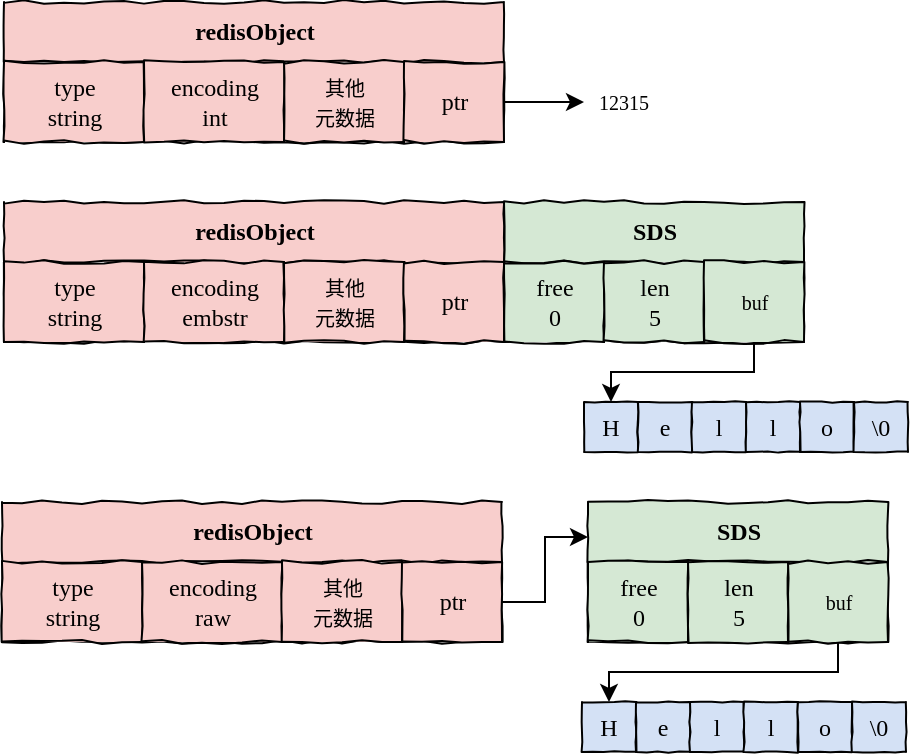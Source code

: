 <mxfile version="20.8.23" type="github"><diagram name="第 1 页" id="tjX4YTnmIuih3HkXrU-7"><mxGraphModel dx="544" dy="655" grid="1" gridSize="10" guides="1" tooltips="1" connect="1" arrows="1" fold="1" page="1" pageScale="1" pageWidth="827" pageHeight="1169" math="0" shadow="0"><root><mxCell id="0"/><mxCell id="1" parent="0"/><mxCell id="v3d_JhRxKOI993maeB9w-10" value="&lt;font style=&quot;&quot;&gt;redisObject&lt;/font&gt;" style="swimlane;childLayout=stackLayout;resizeParent=1;resizeParentMax=0;startSize=30;html=1;comic=1;strokeColor=default;fontFamily=Comic Sans MS;fontSize=12;fontColor=default;fillColor=#F8CECC;movable=1;resizable=1;rotatable=1;deletable=1;editable=1;locked=0;connectable=1;container=0;" vertex="1" parent="1"><mxGeometry x="120" y="300" width="250" height="70" as="geometry"><mxRectangle x="120" y="300" width="150" height="30" as="alternateBounds"/></mxGeometry></mxCell><mxCell id="v3d_JhRxKOI993maeB9w-24" value="&lt;font face=&quot;Comic Sans MS&quot;&gt;12315&lt;/font&gt;" style="text;html=1;strokeColor=none;fillColor=none;align=center;verticalAlign=middle;whiteSpace=wrap;rounded=0;fontSize=10;fontFamily=Times New Roman;fontColor=default;movable=1;resizable=1;rotatable=1;deletable=1;editable=1;locked=0;connectable=1;container=0;" vertex="1" parent="1"><mxGeometry x="410" y="335" width="40" height="30" as="geometry"/></mxCell><mxCell id="v3d_JhRxKOI993maeB9w-26" value="" style="endArrow=classic;html=1;rounded=0;fontFamily=Comic Sans MS;fontSize=12;fontColor=default;startSize=50;exitX=1;exitY=0.5;exitDx=0;exitDy=0;entryX=0;entryY=0.5;entryDx=0;entryDy=0;movable=1;resizable=1;rotatable=1;deletable=1;editable=1;locked=0;connectable=1;" edge="1" parent="1" source="v3d_JhRxKOI993maeB9w-23" target="v3d_JhRxKOI993maeB9w-24"><mxGeometry width="50" height="50" relative="1" as="geometry"><mxPoint x="388" y="340" as="sourcePoint"/><mxPoint x="438" y="290" as="targetPoint"/></mxGeometry></mxCell><mxCell id="v3d_JhRxKOI993maeB9w-11" value="&lt;span style=&quot;font-weight: normal;&quot;&gt;type&lt;br&gt;string&lt;br&gt;&lt;/span&gt;" style="swimlane;startSize=50;html=1;comic=1;strokeColor=default;fontFamily=Comic Sans MS;fontSize=12;fontColor=default;fillColor=#F8CECC;movable=1;resizable=1;rotatable=1;deletable=1;editable=1;locked=0;connectable=1;container=0;" vertex="1" parent="1"><mxGeometry x="120" y="330" width="70" height="40" as="geometry"/></mxCell><mxCell id="v3d_JhRxKOI993maeB9w-12" value="&lt;span style=&quot;font-weight: 400;&quot;&gt;encoding&lt;br&gt;int&lt;br&gt;&lt;/span&gt;" style="swimlane;startSize=50;html=1;comic=1;strokeColor=default;fontFamily=Comic Sans MS;fontSize=12;fontColor=default;fillColor=#F8CECC;movable=1;resizable=1;rotatable=1;deletable=1;editable=1;locked=0;connectable=1;container=0;" vertex="1" parent="1"><mxGeometry x="190" y="330" width="70" height="40" as="geometry"/></mxCell><mxCell id="v3d_JhRxKOI993maeB9w-13" value="&lt;span style=&quot;font-weight: normal;&quot;&gt;&lt;font style=&quot;font-size: 10px;&quot;&gt;其他&lt;br&gt;元数据&lt;/font&gt;&lt;/span&gt;" style="swimlane;startSize=50;html=1;comic=1;strokeColor=default;fontFamily=Comic Sans MS;fontSize=12;fontColor=default;fillColor=#F8CECC;movable=1;resizable=1;rotatable=1;deletable=1;editable=1;locked=0;connectable=1;container=0;" vertex="1" parent="1"><mxGeometry x="260" y="330" width="60" height="40" as="geometry"/></mxCell><mxCell id="v3d_JhRxKOI993maeB9w-23" value="&lt;span style=&quot;font-weight: normal;&quot;&gt;ptr&lt;/span&gt;" style="swimlane;startSize=50;html=1;comic=1;strokeColor=default;fontFamily=Comic Sans MS;fontSize=12;fontColor=default;fillColor=#F8CECC;movable=1;resizable=1;rotatable=1;deletable=1;editable=1;locked=0;connectable=1;container=0;" vertex="1" parent="1"><mxGeometry x="320" y="330" width="50" height="40" as="geometry"/></mxCell><mxCell id="v3d_JhRxKOI993maeB9w-59" value="&lt;font style=&quot;&quot;&gt;redisObject&lt;/font&gt;" style="swimlane;childLayout=stackLayout;resizeParent=1;resizeParentMax=0;startSize=30;html=1;comic=1;strokeColor=default;fontFamily=Comic Sans MS;fontSize=12;fontColor=default;fillColor=#F8CECC;movable=1;resizable=1;rotatable=1;deletable=1;editable=1;locked=0;connectable=1;" vertex="1" parent="1"><mxGeometry x="119" y="550" width="250" height="70" as="geometry"><mxRectangle x="120" y="300" width="150" height="30" as="alternateBounds"/></mxGeometry></mxCell><mxCell id="v3d_JhRxKOI993maeB9w-60" value="&lt;span style=&quot;font-weight: normal;&quot;&gt;type&lt;br&gt;string&lt;br&gt;&lt;/span&gt;" style="swimlane;startSize=50;html=1;comic=1;strokeColor=default;fontFamily=Comic Sans MS;fontSize=12;fontColor=default;fillColor=#F8CECC;movable=1;resizable=1;rotatable=1;deletable=1;editable=1;locked=0;connectable=1;" vertex="1" parent="v3d_JhRxKOI993maeB9w-59"><mxGeometry y="30" width="70" height="40" as="geometry"/></mxCell><mxCell id="v3d_JhRxKOI993maeB9w-61" value="&lt;span style=&quot;font-weight: 400;&quot;&gt;encoding&lt;br&gt;raw&lt;br&gt;&lt;/span&gt;" style="swimlane;startSize=50;html=1;comic=1;strokeColor=default;fontFamily=Comic Sans MS;fontSize=12;fontColor=default;fillColor=#F8CECC;movable=1;resizable=1;rotatable=1;deletable=1;editable=1;locked=0;connectable=1;" vertex="1" parent="v3d_JhRxKOI993maeB9w-59"><mxGeometry x="70" y="30" width="70" height="40" as="geometry"/></mxCell><mxCell id="v3d_JhRxKOI993maeB9w-62" value="&lt;span style=&quot;font-weight: normal;&quot;&gt;&lt;font style=&quot;font-size: 10px;&quot;&gt;其他&lt;br&gt;元数据&lt;/font&gt;&lt;/span&gt;" style="swimlane;startSize=50;html=1;comic=1;strokeColor=default;fontFamily=Comic Sans MS;fontSize=12;fontColor=default;fillColor=#F8CECC;movable=1;resizable=1;rotatable=1;deletable=1;editable=1;locked=0;connectable=1;" vertex="1" parent="v3d_JhRxKOI993maeB9w-59"><mxGeometry x="140" y="30" width="60" height="40" as="geometry"/></mxCell><mxCell id="v3d_JhRxKOI993maeB9w-63" value="&lt;span style=&quot;font-weight: normal;&quot;&gt;ptr&lt;/span&gt;" style="swimlane;startSize=50;html=1;comic=1;strokeColor=default;fontFamily=Comic Sans MS;fontSize=12;fontColor=default;fillColor=#F8CECC;movable=1;resizable=1;rotatable=1;deletable=1;editable=1;locked=0;connectable=1;" vertex="1" parent="v3d_JhRxKOI993maeB9w-59"><mxGeometry x="200" y="30" width="50" height="40" as="geometry"/></mxCell><mxCell id="v3d_JhRxKOI993maeB9w-64" value="" style="endArrow=classic;html=1;rounded=0;fontFamily=Comic Sans MS;fontSize=12;fontColor=default;startSize=50;exitX=1;exitY=0.5;exitDx=0;exitDy=0;entryX=0;entryY=0.25;entryDx=0;entryDy=0;movable=1;resizable=1;rotatable=1;deletable=1;editable=1;locked=0;connectable=1;strokeColor=default;edgeStyle=elbowEdgeStyle;" edge="1" parent="1" source="v3d_JhRxKOI993maeB9w-63" target="v3d_JhRxKOI993maeB9w-66"><mxGeometry width="50" height="50" relative="1" as="geometry"><mxPoint x="387" y="590" as="sourcePoint"/><mxPoint x="409" y="600.0" as="targetPoint"/></mxGeometry></mxCell><mxCell id="v3d_JhRxKOI993maeB9w-65" style="edgeStyle=elbowEdgeStyle;rounded=0;orthogonalLoop=1;jettySize=auto;html=1;exitX=0.5;exitY=1;exitDx=0;exitDy=0;strokeColor=default;fontFamily=Comic Sans MS;fontSize=12;fontColor=default;startSize=50;entryX=0.5;entryY=0;entryDx=0;entryDy=0;elbow=vertical;" edge="1" parent="1" source="v3d_JhRxKOI993maeB9w-69" target="v3d_JhRxKOI993maeB9w-71"><mxGeometry relative="1" as="geometry"><mxPoint x="429" y="640" as="targetPoint"/></mxGeometry></mxCell><mxCell id="v3d_JhRxKOI993maeB9w-66" value="&lt;font style=&quot;&quot;&gt;SDS&lt;/font&gt;" style="swimlane;childLayout=stackLayout;resizeParent=1;resizeParentMax=0;startSize=30;html=1;comic=1;strokeColor=default;fontFamily=Comic Sans MS;fontSize=12;fontColor=default;fillColor=#D5E8D4;movable=1;resizable=1;rotatable=1;deletable=1;editable=1;locked=0;connectable=1;container=0;" vertex="1" parent="1"><mxGeometry x="412" y="550" width="150" height="70" as="geometry"><mxRectangle x="120" y="300" width="150" height="30" as="alternateBounds"/></mxGeometry></mxCell><mxCell id="v3d_JhRxKOI993maeB9w-67" value="&lt;span style=&quot;font-weight: normal;&quot;&gt;free&lt;br&gt;0&lt;br&gt;&lt;/span&gt;" style="swimlane;startSize=50;html=1;comic=1;strokeColor=default;fontFamily=Comic Sans MS;fontSize=12;fontColor=default;fillColor=#D5E8D4;movable=1;resizable=1;rotatable=1;deletable=1;editable=1;locked=0;connectable=1;container=0;" vertex="1" parent="1"><mxGeometry x="412" y="580" width="50" height="40" as="geometry"/></mxCell><mxCell id="v3d_JhRxKOI993maeB9w-68" value="&lt;span style=&quot;font-weight: 400;&quot;&gt;len&lt;br&gt;5&lt;br&gt;&lt;/span&gt;" style="swimlane;startSize=50;html=1;comic=1;strokeColor=default;fontFamily=Comic Sans MS;fontSize=12;fontColor=default;fillColor=#D5E8D4;movable=1;resizable=1;rotatable=1;deletable=1;editable=1;locked=0;connectable=1;container=0;" vertex="1" parent="1"><mxGeometry x="462" y="580" width="50" height="40" as="geometry"/></mxCell><mxCell id="v3d_JhRxKOI993maeB9w-69" value="&lt;span style=&quot;font-size: 10px; font-weight: 400;&quot;&gt;buf&lt;/span&gt;" style="swimlane;startSize=50;html=1;comic=1;strokeColor=default;fontFamily=Comic Sans MS;fontSize=12;fontColor=default;fillColor=#D5E8D4;movable=1;resizable=1;rotatable=1;deletable=1;editable=1;locked=0;connectable=1;container=0;" vertex="1" parent="1"><mxGeometry x="512" y="580" width="50" height="40" as="geometry"/></mxCell><mxCell id="v3d_JhRxKOI993maeB9w-70" value="" style="group" vertex="1" connectable="0" parent="1"><mxGeometry x="409" y="650" width="162" height="25" as="geometry"/></mxCell><mxCell id="v3d_JhRxKOI993maeB9w-71" value="H" style="rounded=0;whiteSpace=wrap;html=1;comic=1;strokeColor=default;fontFamily=Comic Sans MS;fontSize=12;fontColor=default;startSize=50;fillColor=#D4E1F5;" vertex="1" parent="v3d_JhRxKOI993maeB9w-70"><mxGeometry width="27" height="25" as="geometry"/></mxCell><mxCell id="v3d_JhRxKOI993maeB9w-72" value="e" style="rounded=0;whiteSpace=wrap;html=1;comic=1;strokeColor=default;fontFamily=Comic Sans MS;fontSize=12;fontColor=default;startSize=50;fillColor=#D4E1F5;" vertex="1" parent="v3d_JhRxKOI993maeB9w-70"><mxGeometry x="27" width="27" height="25" as="geometry"/></mxCell><mxCell id="v3d_JhRxKOI993maeB9w-73" value="l" style="rounded=0;whiteSpace=wrap;html=1;comic=1;strokeColor=default;fontFamily=Comic Sans MS;fontSize=12;fontColor=default;startSize=50;fillColor=#D4E1F5;" vertex="1" parent="v3d_JhRxKOI993maeB9w-70"><mxGeometry x="54" width="27" height="25" as="geometry"/></mxCell><mxCell id="v3d_JhRxKOI993maeB9w-74" value="l" style="rounded=0;whiteSpace=wrap;html=1;comic=1;strokeColor=default;fontFamily=Comic Sans MS;fontSize=12;fontColor=default;startSize=50;fillColor=#D4E1F5;" vertex="1" parent="v3d_JhRxKOI993maeB9w-70"><mxGeometry x="81" width="27" height="25" as="geometry"/></mxCell><mxCell id="v3d_JhRxKOI993maeB9w-75" value="o" style="rounded=0;whiteSpace=wrap;html=1;comic=1;strokeColor=default;fontFamily=Comic Sans MS;fontSize=12;fontColor=default;startSize=50;fillColor=#D4E1F5;" vertex="1" parent="v3d_JhRxKOI993maeB9w-70"><mxGeometry x="108" width="27" height="25" as="geometry"/></mxCell><mxCell id="v3d_JhRxKOI993maeB9w-76" value="\0" style="rounded=0;whiteSpace=wrap;html=1;comic=1;strokeColor=default;fontFamily=Comic Sans MS;fontSize=12;fontColor=default;startSize=50;fillColor=#D4E1F5;" vertex="1" parent="v3d_JhRxKOI993maeB9w-70"><mxGeometry x="135" width="27" height="25" as="geometry"/></mxCell><mxCell id="v3d_JhRxKOI993maeB9w-78" value="" style="group" vertex="1" connectable="0" parent="1"><mxGeometry x="120" y="400" width="452" height="125" as="geometry"/></mxCell><mxCell id="v3d_JhRxKOI993maeB9w-36" value="&lt;font style=&quot;&quot;&gt;redisObject&lt;/font&gt;" style="swimlane;childLayout=stackLayout;resizeParent=1;resizeParentMax=0;startSize=30;html=1;comic=1;strokeColor=default;fontFamily=Comic Sans MS;fontSize=12;fontColor=default;fillColor=#F8CECC;movable=1;resizable=1;rotatable=1;deletable=1;editable=1;locked=0;connectable=1;" vertex="1" parent="v3d_JhRxKOI993maeB9w-78"><mxGeometry width="250" height="70" as="geometry"><mxRectangle x="120" y="300" width="150" height="30" as="alternateBounds"/></mxGeometry></mxCell><mxCell id="v3d_JhRxKOI993maeB9w-37" value="&lt;span style=&quot;font-weight: normal;&quot;&gt;type&lt;br&gt;string&lt;br&gt;&lt;/span&gt;" style="swimlane;startSize=50;html=1;comic=1;strokeColor=default;fontFamily=Comic Sans MS;fontSize=12;fontColor=default;fillColor=#F8CECC;movable=1;resizable=1;rotatable=1;deletable=1;editable=1;locked=0;connectable=1;" vertex="1" parent="v3d_JhRxKOI993maeB9w-36"><mxGeometry y="30" width="70" height="40" as="geometry"/></mxCell><mxCell id="v3d_JhRxKOI993maeB9w-38" value="&lt;span style=&quot;font-weight: normal;&quot;&gt;encoding&lt;br&gt;embstr&lt;/span&gt;" style="swimlane;startSize=50;html=1;comic=1;strokeColor=default;fontFamily=Comic Sans MS;fontSize=12;fontColor=default;fillColor=#F8CECC;movable=1;resizable=1;rotatable=1;deletable=1;editable=1;locked=0;connectable=1;" vertex="1" parent="v3d_JhRxKOI993maeB9w-36"><mxGeometry x="70" y="30" width="70" height="40" as="geometry"/></mxCell><mxCell id="v3d_JhRxKOI993maeB9w-39" value="&lt;span style=&quot;font-weight: normal;&quot;&gt;&lt;font style=&quot;font-size: 10px;&quot;&gt;其他&lt;br&gt;元数据&lt;/font&gt;&lt;/span&gt;" style="swimlane;startSize=50;html=1;comic=1;strokeColor=default;fontFamily=Comic Sans MS;fontSize=12;fontColor=default;fillColor=#F8CECC;movable=1;resizable=1;rotatable=1;deletable=1;editable=1;locked=0;connectable=1;" vertex="1" parent="v3d_JhRxKOI993maeB9w-36"><mxGeometry x="140" y="30" width="60" height="40" as="geometry"/></mxCell><mxCell id="v3d_JhRxKOI993maeB9w-40" value="&lt;span style=&quot;font-weight: normal;&quot;&gt;ptr&lt;/span&gt;" style="swimlane;startSize=50;html=1;comic=1;strokeColor=default;fontFamily=Comic Sans MS;fontSize=12;fontColor=default;fillColor=#F8CECC;movable=1;resizable=1;rotatable=1;deletable=1;editable=1;locked=0;connectable=1;" vertex="1" parent="v3d_JhRxKOI993maeB9w-36"><mxGeometry x="200" y="30" width="50" height="40" as="geometry"/></mxCell><mxCell id="v3d_JhRxKOI993maeB9w-57" value="" style="group" vertex="1" connectable="0" parent="v3d_JhRxKOI993maeB9w-78"><mxGeometry x="290" y="100" width="162" height="25" as="geometry"/></mxCell><mxCell id="v3d_JhRxKOI993maeB9w-50" value="H" style="rounded=0;whiteSpace=wrap;html=1;comic=1;strokeColor=default;fontFamily=Comic Sans MS;fontSize=12;fontColor=default;startSize=50;fillColor=#D4E1F5;" vertex="1" parent="v3d_JhRxKOI993maeB9w-57"><mxGeometry width="27" height="25" as="geometry"/></mxCell><mxCell id="v3d_JhRxKOI993maeB9w-51" value="e" style="rounded=0;whiteSpace=wrap;html=1;comic=1;strokeColor=default;fontFamily=Comic Sans MS;fontSize=12;fontColor=default;startSize=50;fillColor=#D4E1F5;" vertex="1" parent="v3d_JhRxKOI993maeB9w-57"><mxGeometry x="27" width="27" height="25" as="geometry"/></mxCell><mxCell id="v3d_JhRxKOI993maeB9w-52" value="l" style="rounded=0;whiteSpace=wrap;html=1;comic=1;strokeColor=default;fontFamily=Comic Sans MS;fontSize=12;fontColor=default;startSize=50;fillColor=#D4E1F5;" vertex="1" parent="v3d_JhRxKOI993maeB9w-57"><mxGeometry x="54" width="27" height="25" as="geometry"/></mxCell><mxCell id="v3d_JhRxKOI993maeB9w-53" value="l" style="rounded=0;whiteSpace=wrap;html=1;comic=1;strokeColor=default;fontFamily=Comic Sans MS;fontSize=12;fontColor=default;startSize=50;fillColor=#D4E1F5;" vertex="1" parent="v3d_JhRxKOI993maeB9w-57"><mxGeometry x="81" width="27" height="25" as="geometry"/></mxCell><mxCell id="v3d_JhRxKOI993maeB9w-54" value="o" style="rounded=0;whiteSpace=wrap;html=1;comic=1;strokeColor=default;fontFamily=Comic Sans MS;fontSize=12;fontColor=default;startSize=50;fillColor=#D4E1F5;" vertex="1" parent="v3d_JhRxKOI993maeB9w-57"><mxGeometry x="108" width="27" height="25" as="geometry"/></mxCell><mxCell id="v3d_JhRxKOI993maeB9w-55" value="\0" style="rounded=0;whiteSpace=wrap;html=1;comic=1;strokeColor=default;fontFamily=Comic Sans MS;fontSize=12;fontColor=default;startSize=50;fillColor=#D4E1F5;" vertex="1" parent="v3d_JhRxKOI993maeB9w-57"><mxGeometry x="135" width="27" height="25" as="geometry"/></mxCell><mxCell id="v3d_JhRxKOI993maeB9w-77" value="" style="group" vertex="1" connectable="0" parent="v3d_JhRxKOI993maeB9w-78"><mxGeometry x="250" width="150" height="70" as="geometry"/></mxCell><mxCell id="v3d_JhRxKOI993maeB9w-44" value="&lt;font style=&quot;&quot;&gt;SDS&lt;/font&gt;" style="swimlane;childLayout=stackLayout;resizeParent=1;resizeParentMax=0;startSize=30;html=1;comic=1;strokeColor=default;fontFamily=Comic Sans MS;fontSize=12;fontColor=default;fillColor=#D5E8D4;movable=1;resizable=1;rotatable=1;deletable=1;editable=1;locked=0;connectable=1;container=0;" vertex="1" parent="v3d_JhRxKOI993maeB9w-77"><mxGeometry width="150" height="70" as="geometry"><mxRectangle x="120" y="300" width="150" height="30" as="alternateBounds"/></mxGeometry></mxCell><mxCell id="v3d_JhRxKOI993maeB9w-45" value="&lt;span style=&quot;font-weight: normal;&quot;&gt;free&lt;br&gt;0&lt;br&gt;&lt;/span&gt;" style="swimlane;startSize=50;html=1;comic=1;strokeColor=default;fontFamily=Comic Sans MS;fontSize=12;fontColor=default;fillColor=#D5E8D4;movable=1;resizable=1;rotatable=1;deletable=1;editable=1;locked=0;connectable=1;container=0;" vertex="1" parent="v3d_JhRxKOI993maeB9w-77"><mxGeometry y="30" width="50" height="40" as="geometry"/></mxCell><mxCell id="v3d_JhRxKOI993maeB9w-46" value="&lt;span style=&quot;font-weight: 400;&quot;&gt;len&lt;br&gt;5&lt;br&gt;&lt;/span&gt;" style="swimlane;startSize=50;html=1;comic=1;strokeColor=default;fontFamily=Comic Sans MS;fontSize=12;fontColor=default;fillColor=#D5E8D4;movable=1;resizable=1;rotatable=1;deletable=1;editable=1;locked=0;connectable=1;container=0;" vertex="1" parent="v3d_JhRxKOI993maeB9w-77"><mxGeometry x="50" y="30" width="50" height="40" as="geometry"/></mxCell><mxCell id="v3d_JhRxKOI993maeB9w-47" value="&lt;span style=&quot;font-size: 10px; font-weight: 400;&quot;&gt;buf&lt;/span&gt;" style="swimlane;startSize=50;html=1;comic=1;strokeColor=default;fontFamily=Comic Sans MS;fontSize=12;fontColor=default;fillColor=#D5E8D4;movable=1;resizable=1;rotatable=1;deletable=1;editable=1;locked=0;connectable=1;container=0;" vertex="1" parent="v3d_JhRxKOI993maeB9w-77"><mxGeometry x="100" y="30" width="50" height="40" as="geometry"/></mxCell><mxCell id="v3d_JhRxKOI993maeB9w-58" style="edgeStyle=elbowEdgeStyle;rounded=0;orthogonalLoop=1;jettySize=auto;html=1;exitX=0.5;exitY=1;exitDx=0;exitDy=0;strokeColor=default;fontFamily=Comic Sans MS;fontSize=12;fontColor=default;startSize=50;entryX=0.5;entryY=0;entryDx=0;entryDy=0;elbow=vertical;" edge="1" parent="v3d_JhRxKOI993maeB9w-78" source="v3d_JhRxKOI993maeB9w-47" target="v3d_JhRxKOI993maeB9w-50"><mxGeometry relative="1" as="geometry"><mxPoint x="310" y="90" as="targetPoint"/></mxGeometry></mxCell></root></mxGraphModel></diagram></mxfile>